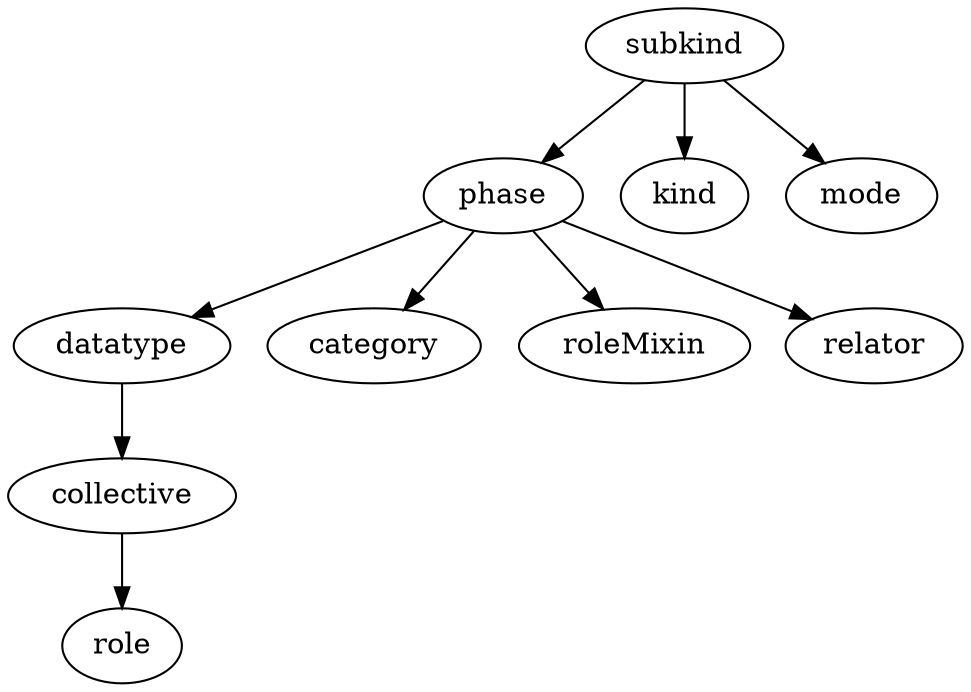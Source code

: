 strict digraph  {
subkind;
phase;
kind;
mode;
datatype;
category;
roleMixin;
relator;
collective;
role;
subkind -> phase;
subkind -> kind;
subkind -> mode;
phase -> datatype;
phase -> category;
phase -> roleMixin;
phase -> relator;
datatype -> collective;
collective -> role;
}
